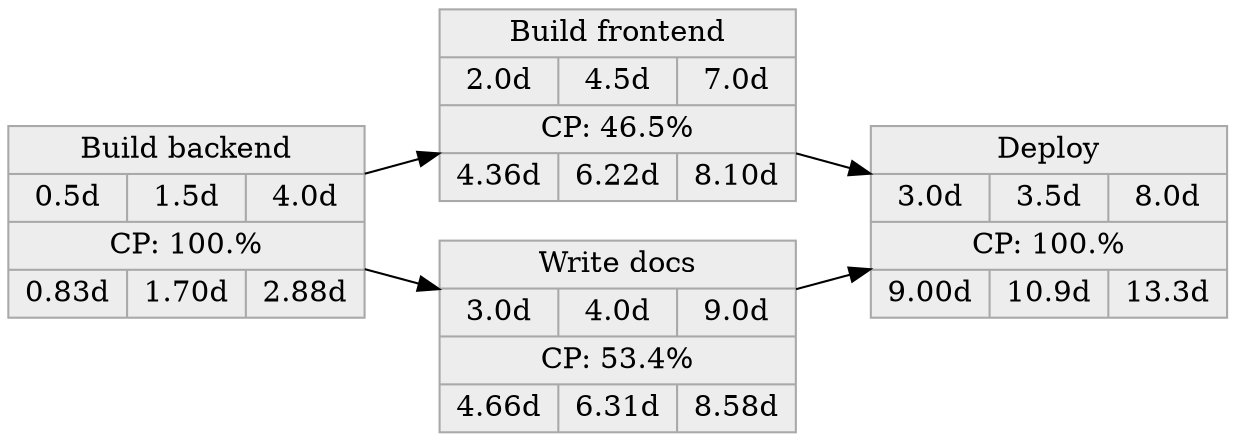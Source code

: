 digraph 
{
node [shape=Mrecord]
rankdir=LR
  node [color="darkgray" fillcolor="grey93" style="filled" height=".1" shape="record"]
  "TaskID 0" [label="Build backend|{0.5d|1.5d|4.0d}|CP: 100.%|{0.83d |1.70d | 2.88d }"]
  "TaskID 1" [label="Build frontend|{2.0d|4.5d|7.0d}|CP: 46.5%|{4.36d |6.22d | 8.10d }"]
  "TaskID 2" [label="Write docs|{3.0d|4.0d|9.0d}|CP: 53.4%|{4.66d |6.31d | 8.58d }"]
  "TaskID 3" [label="Deploy|{3.0d|3.5d|8.0d}|CP: 100.%|{9.00d |10.9d | 13.3d }"]
  "TaskID 0" -> "TaskID 1"
  "TaskID 0" -> "TaskID 2"
  "TaskID 1" -> "TaskID 3"
  "TaskID 2" -> "TaskID 3"
}
